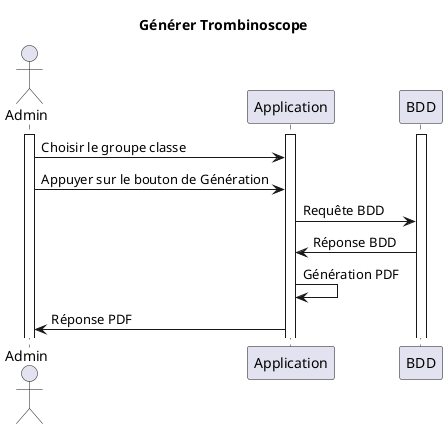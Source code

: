 @startuml generer_trombi

title Générer Trombinoscope
actor "Admin" as Ad
participant Application
participant BDD

activate Ad
activate Application
activate BDD

Ad -> Application : Choisir le groupe classe
Ad -> Application : Appuyer sur le bouton de Génération
Application -> BDD : Requête BDD
Application <- BDD : Réponse BDD

Application -> Application : Génération PDF
Ad <- Application : Réponse PDF
@enduml